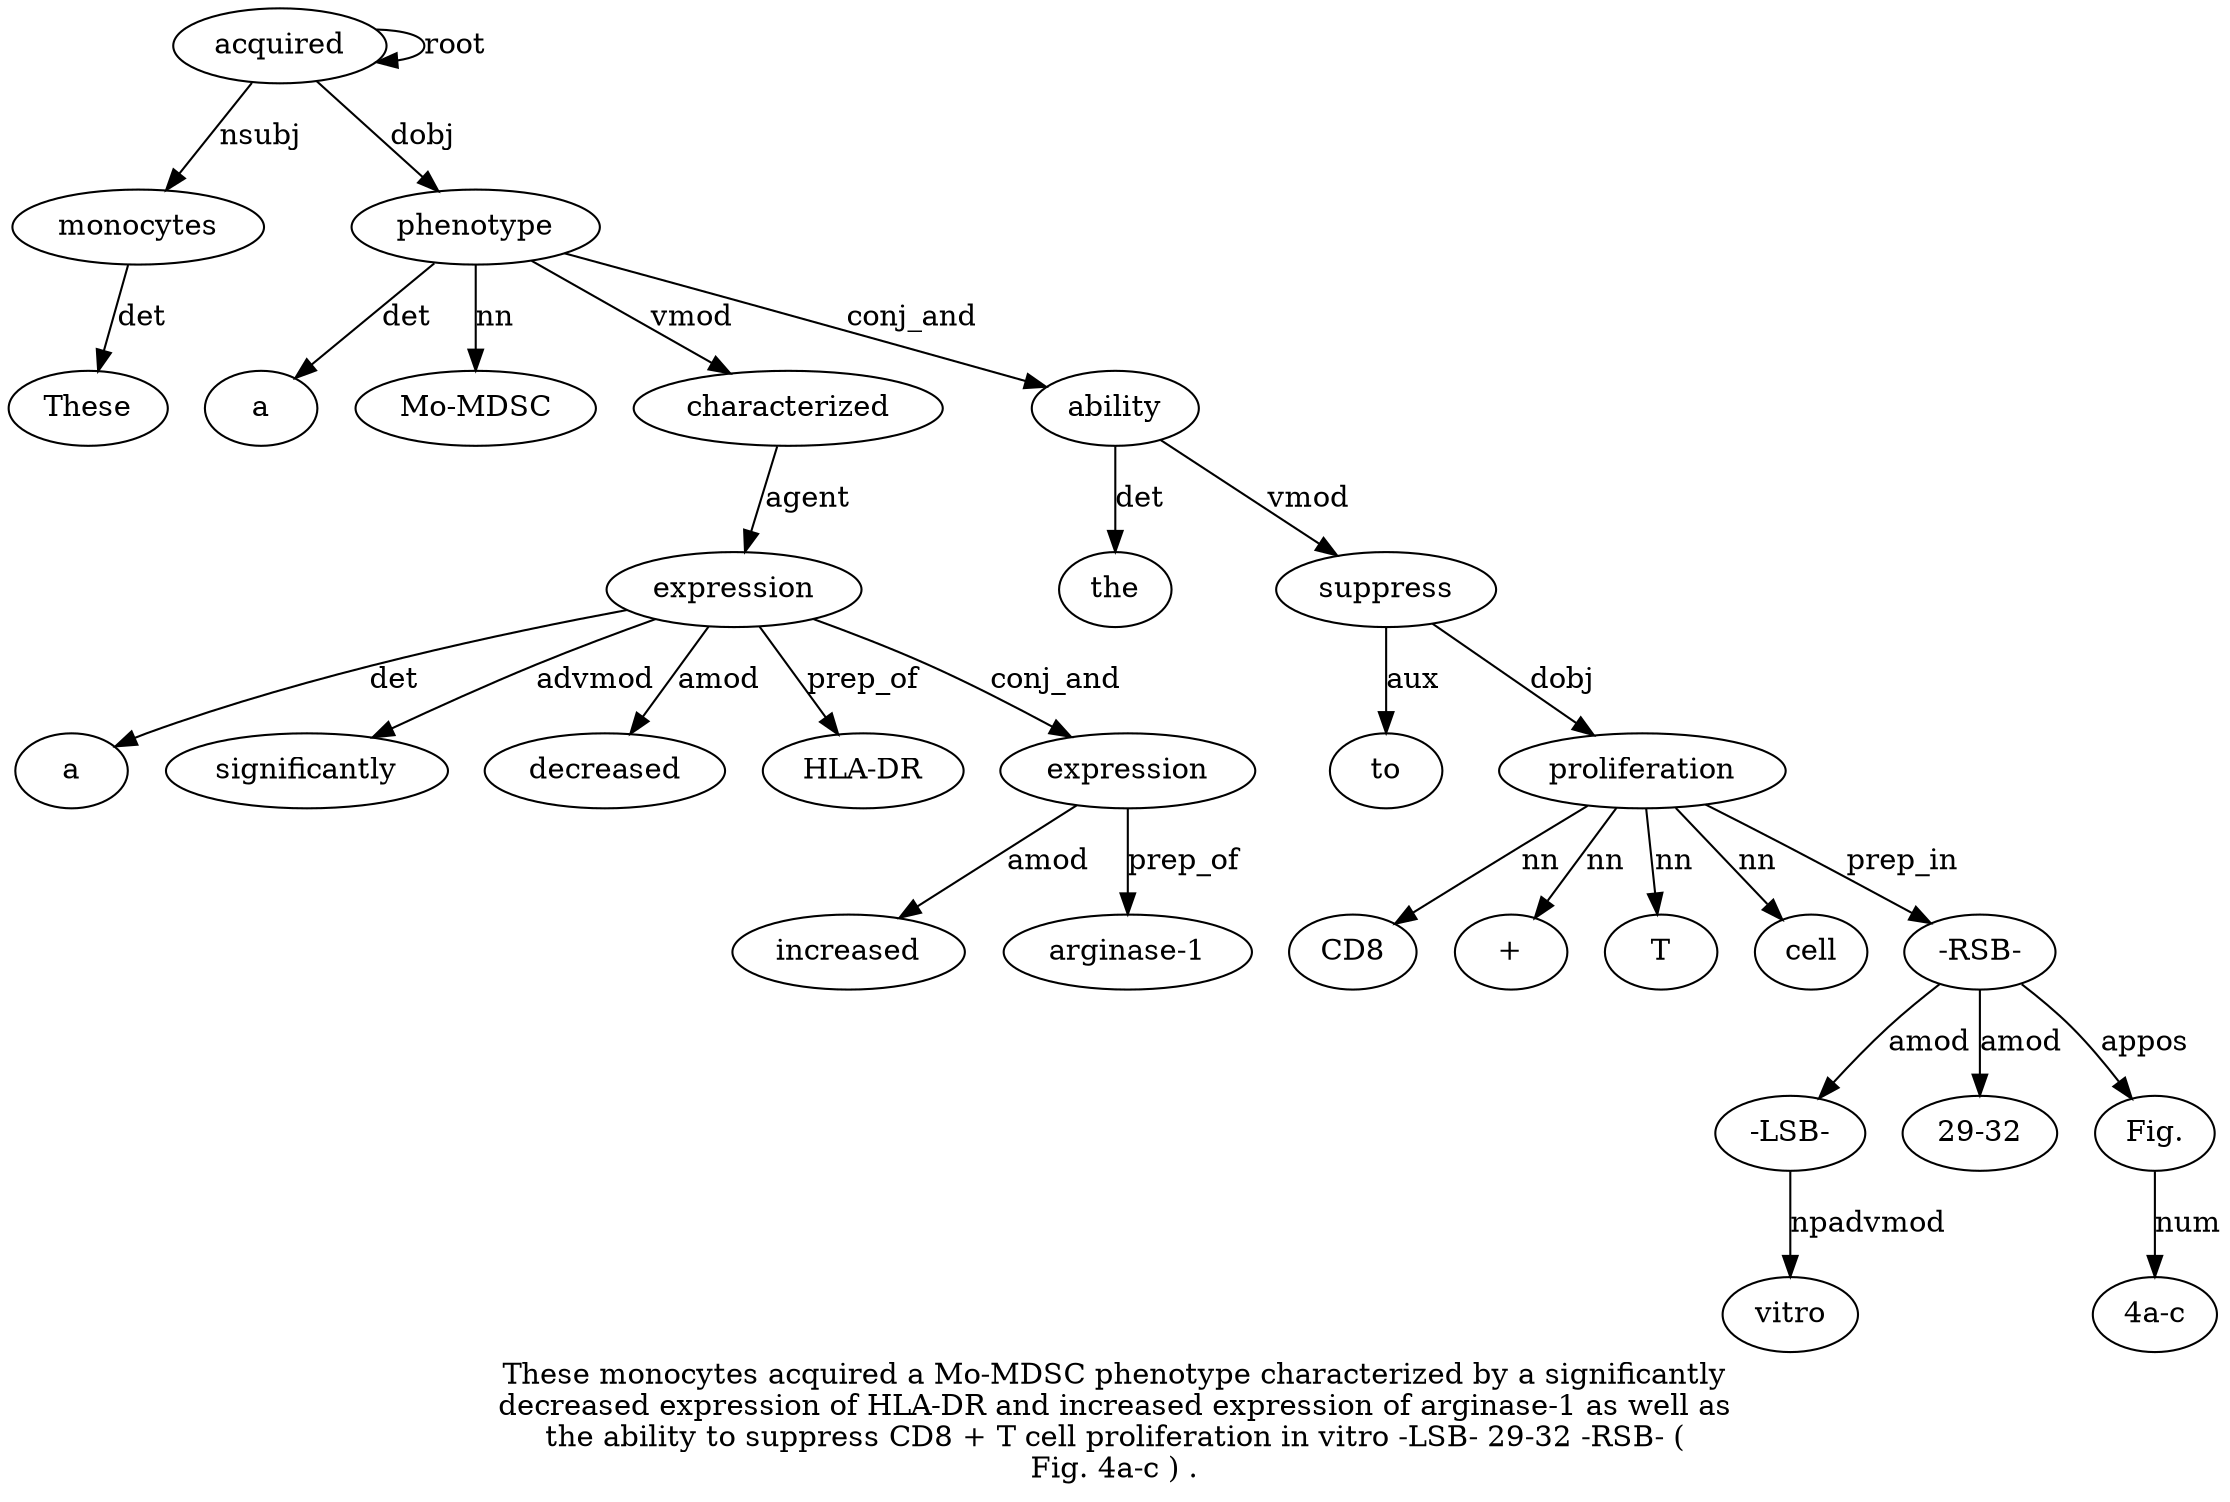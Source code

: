 digraph "These monocytes acquired a Mo-MDSC phenotype characterized by a significantly decreased expression of HLA-DR and increased expression of arginase-1 as well as the ability to suppress CD8 + T cell proliferation in vitro -LSB- 29-32 -RSB- ( Fig. 4a-c ) ." {
label="These monocytes acquired a Mo-MDSC phenotype characterized by a significantly
decreased expression of HLA-DR and increased expression of arginase-1 as well as
the ability to suppress CD8 + T cell proliferation in vitro -LSB- 29-32 -RSB- (
Fig. 4a-c ) .";
monocytes2 [style=filled, fillcolor=white, label=monocytes];
These1 [style=filled, fillcolor=white, label=These];
monocytes2 -> These1  [label=det];
acquired3 [style=filled, fillcolor=white, label=acquired];
acquired3 -> monocytes2  [label=nsubj];
acquired3 -> acquired3  [label=root];
phenotype6 [style=filled, fillcolor=white, label=phenotype];
a4 [style=filled, fillcolor=white, label=a];
phenotype6 -> a4  [label=det];
"Mo-MDSC5" [style=filled, fillcolor=white, label="Mo-MDSC"];
phenotype6 -> "Mo-MDSC5"  [label=nn];
acquired3 -> phenotype6  [label=dobj];
characterized7 [style=filled, fillcolor=white, label=characterized];
phenotype6 -> characterized7  [label=vmod];
expression12 [style=filled, fillcolor=white, label=expression];
a9 [style=filled, fillcolor=white, label=a];
expression12 -> a9  [label=det];
significantly10 [style=filled, fillcolor=white, label=significantly];
expression12 -> significantly10  [label=advmod];
decreased11 [style=filled, fillcolor=white, label=decreased];
expression12 -> decreased11  [label=amod];
characterized7 -> expression12  [label=agent];
"HLA-DR14" [style=filled, fillcolor=white, label="HLA-DR"];
expression12 -> "HLA-DR14"  [label=prep_of];
expression17 [style=filled, fillcolor=white, label=expression];
increased16 [style=filled, fillcolor=white, label=increased];
expression17 -> increased16  [label=amod];
expression12 -> expression17  [label=conj_and];
"arginase-19" [style=filled, fillcolor=white, label="arginase-1"];
expression17 -> "arginase-19"  [label=prep_of];
ability24 [style=filled, fillcolor=white, label=ability];
the23 [style=filled, fillcolor=white, label=the];
ability24 -> the23  [label=det];
phenotype6 -> ability24  [label=conj_and];
suppress26 [style=filled, fillcolor=white, label=suppress];
to25 [style=filled, fillcolor=white, label=to];
suppress26 -> to25  [label=aux];
ability24 -> suppress26  [label=vmod];
proliferation31 [style=filled, fillcolor=white, label=proliferation];
CD827 [style=filled, fillcolor=white, label=CD8];
proliferation31 -> CD827  [label=nn];
"+28" [style=filled, fillcolor=white, label="+"];
proliferation31 -> "+28"  [label=nn];
T29 [style=filled, fillcolor=white, label=T];
proliferation31 -> T29  [label=nn];
cell30 [style=filled, fillcolor=white, label=cell];
proliferation31 -> cell30  [label=nn];
suppress26 -> proliferation31  [label=dobj];
"-LSB-34" [style=filled, fillcolor=white, label="-LSB-"];
vitro33 [style=filled, fillcolor=white, label=vitro];
"-LSB-34" -> vitro33  [label=npadvmod];
"-RSB-36" [style=filled, fillcolor=white, label="-RSB-"];
"-RSB-36" -> "-LSB-34"  [label=amod];
"29-325" [style=filled, fillcolor=white, label="29-32"];
"-RSB-36" -> "29-325"  [label=amod];
proliferation31 -> "-RSB-36"  [label=prep_in];
"Fig.38" [style=filled, fillcolor=white, label="Fig."];
"-RSB-36" -> "Fig.38"  [label=appos];
"4a-c39" [style=filled, fillcolor=white, label="4a-c"];
"Fig.38" -> "4a-c39"  [label=num];
}
